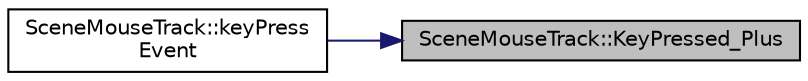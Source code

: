 digraph "SceneMouseTrack::KeyPressed_Plus"
{
 // LATEX_PDF_SIZE
  edge [fontname="Helvetica",fontsize="10",labelfontname="Helvetica",labelfontsize="10"];
  node [fontname="Helvetica",fontsize="10",shape=record];
  rankdir="RL";
  Node1 [label="SceneMouseTrack::KeyPressed_Plus",height=0.2,width=0.4,color="black", fillcolor="grey75", style="filled", fontcolor="black",tooltip=" "];
  Node1 -> Node2 [dir="back",color="midnightblue",fontsize="10",style="solid",fontname="Helvetica"];
  Node2 [label="SceneMouseTrack::keyPress\lEvent",height=0.2,width=0.4,color="black", fillcolor="white", style="filled",URL="$class_scene_mouse_track.html#a88f360a5f6b1428171647ea03a74e2a5",tooltip=" "];
}
